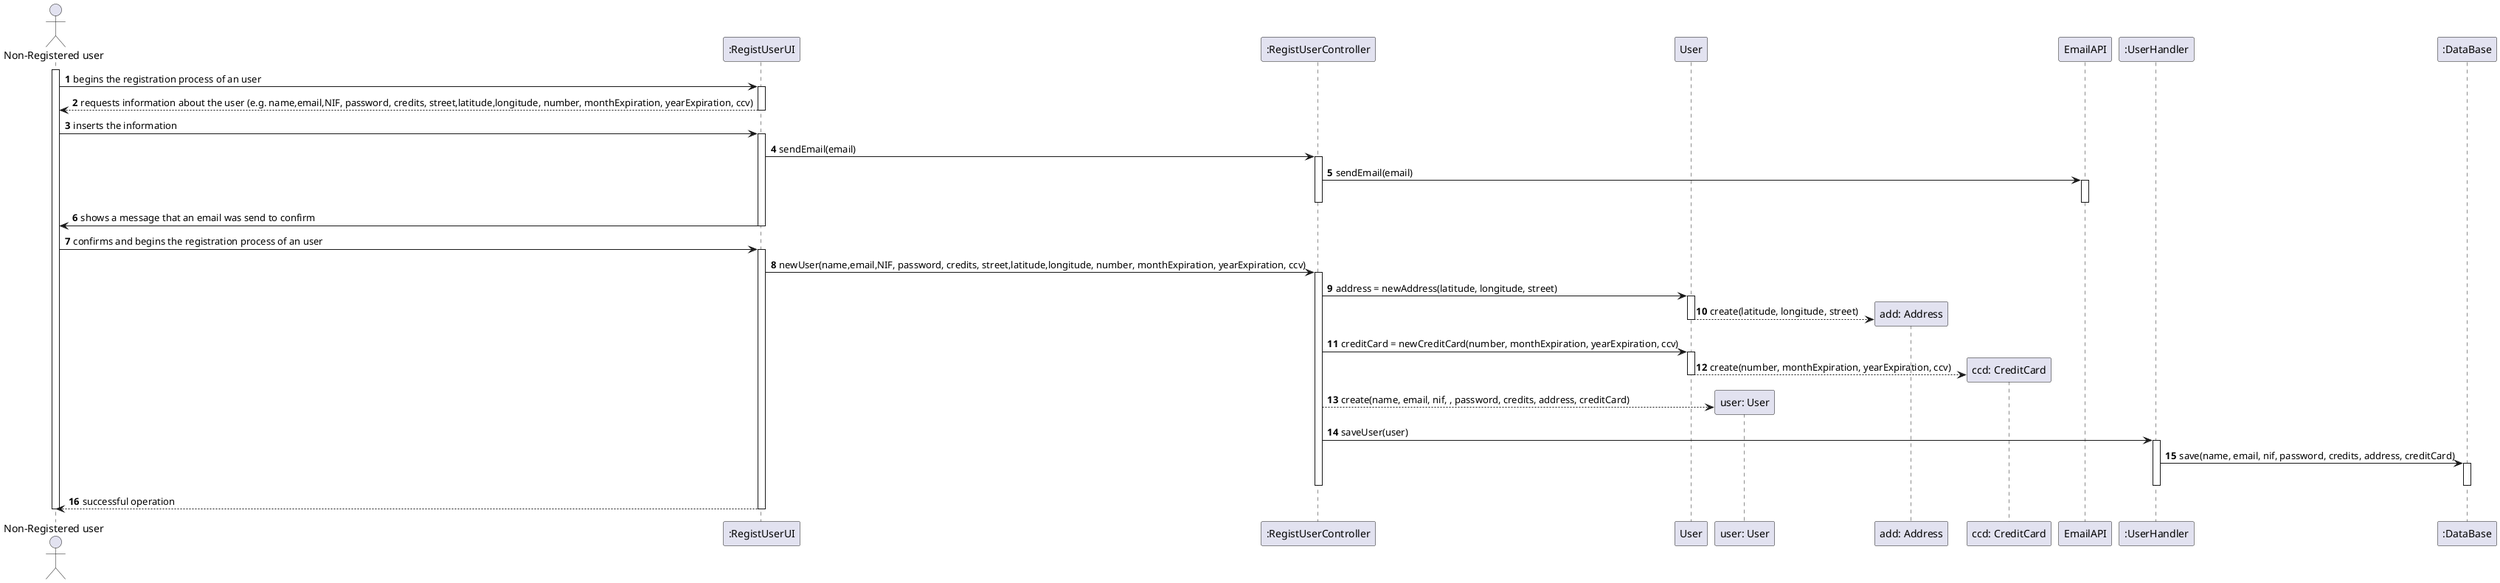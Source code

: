 @startuml
autonumber

actor "Non-Registered user" as ADM
participant ":RegistUserUI" as UI
participant ":RegistUserController" as CTRL
participant "User" as _ORG
participant "user: User" as ORG
participant "add: Address" as ADD
participant "ccd: CreditCard" as CDD
participant "EmailAPI" as API
participant ":UserHandler" as USH
participant ":DataBase" as DBE


activate ADM
ADM -> UI : begins the registration process of an user
activate UI

UI --> ADM : requests information about the user (e.g. name,email,NIF, password, credits, street,latitude,longitude, number, monthExpiration, yearExpiration, ccv)
deactivate UI

ADM -> UI : inserts the information
activate UI
UI -> CTRL : sendEmail(email)
activate CTRL


CTRL -> API: sendEmail(email)
activate API
deactivate API
deactivate CTRL
UI -> ADM : shows a message that an email was send to confirm
deactivate UI

ADM -> UI : confirms and begins the registration process of an user
activate UI
UI -> CTRL : newUser(name,email,NIF, password, credits, street,latitude,longitude, number, monthExpiration, yearExpiration, ccv)
activate CTRL




CTRL -> _ORG: address = newAddress(latitude, longitude, street)
activate _ORG
_ORG --> ADD ** : create(latitude, longitude, street)
deactivate _ORG

CTRL -> _ORG: creditCard = newCreditCard(number, monthExpiration, yearExpiration, ccv)
activate _ORG
_ORG --> CDD ** : create(number, monthExpiration, yearExpiration, ccv)
deactivate _ORG

CTRL --> ORG ** : create(name, email, nif, , password, credits, address, creditCard)


CTRL -> USH: saveUser(user)
activate USH
USH -> DBE: save(name, email, nif, password, credits, address, creditCard)
activate DBE
deactivate USH
deactivate DBE


deactivate CTRL
UI --> ADM : successful operation
deactivate UI

deactivate ADM
@enduml
